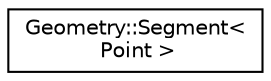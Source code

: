 digraph "Graphical Class Hierarchy"
{
 // LATEX_PDF_SIZE
  edge [fontname="Helvetica",fontsize="10",labelfontname="Helvetica",labelfontsize="10"];
  node [fontname="Helvetica",fontsize="10",shape=record];
  rankdir="LR";
  Node0 [label="Geometry::Segment\<\l Point \>",height=0.2,width=0.4,color="black", fillcolor="white", style="filled",URL="$structGeometry_1_1Segment.html",tooltip=" "];
}
